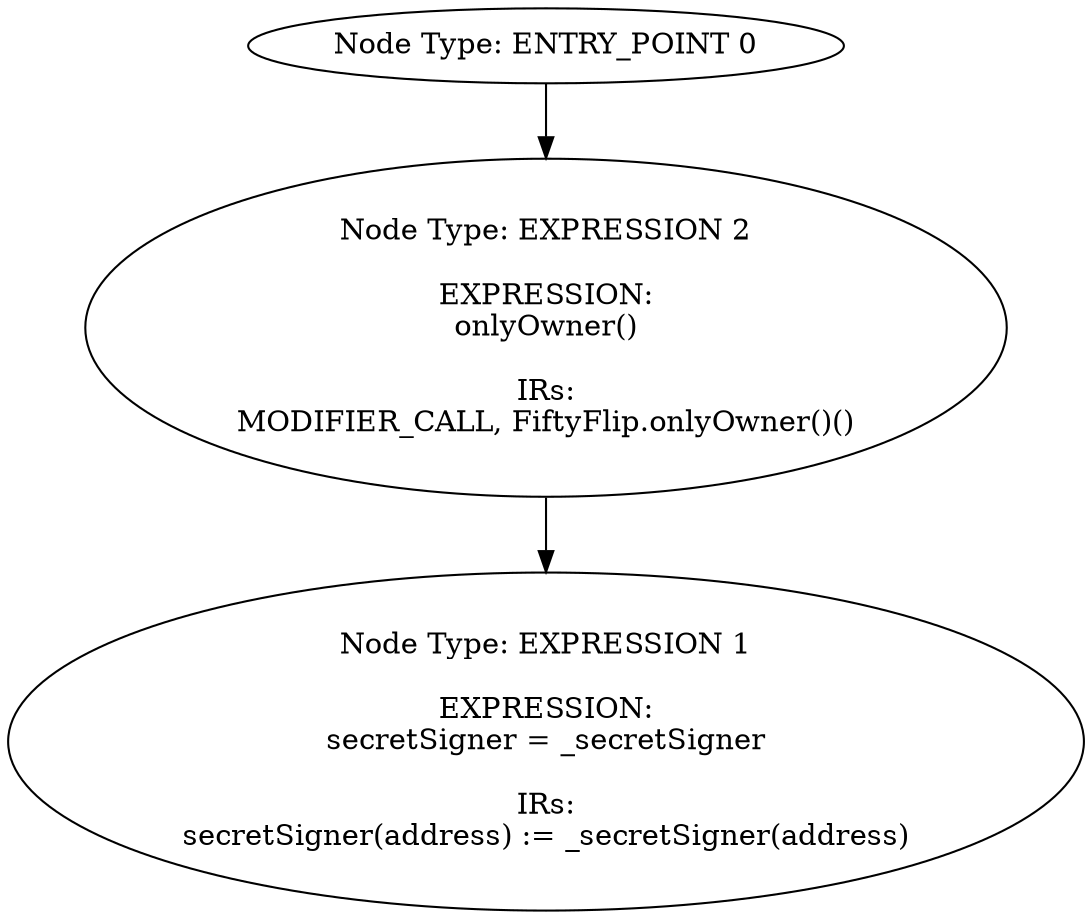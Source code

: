 digraph{
0[label="Node Type: ENTRY_POINT 0
"];
0->2;
1[label="Node Type: EXPRESSION 1

EXPRESSION:
secretSigner = _secretSigner

IRs:
secretSigner(address) := _secretSigner(address)"];
2[label="Node Type: EXPRESSION 2

EXPRESSION:
onlyOwner()

IRs:
MODIFIER_CALL, FiftyFlip.onlyOwner()()"];
2->1;
}
